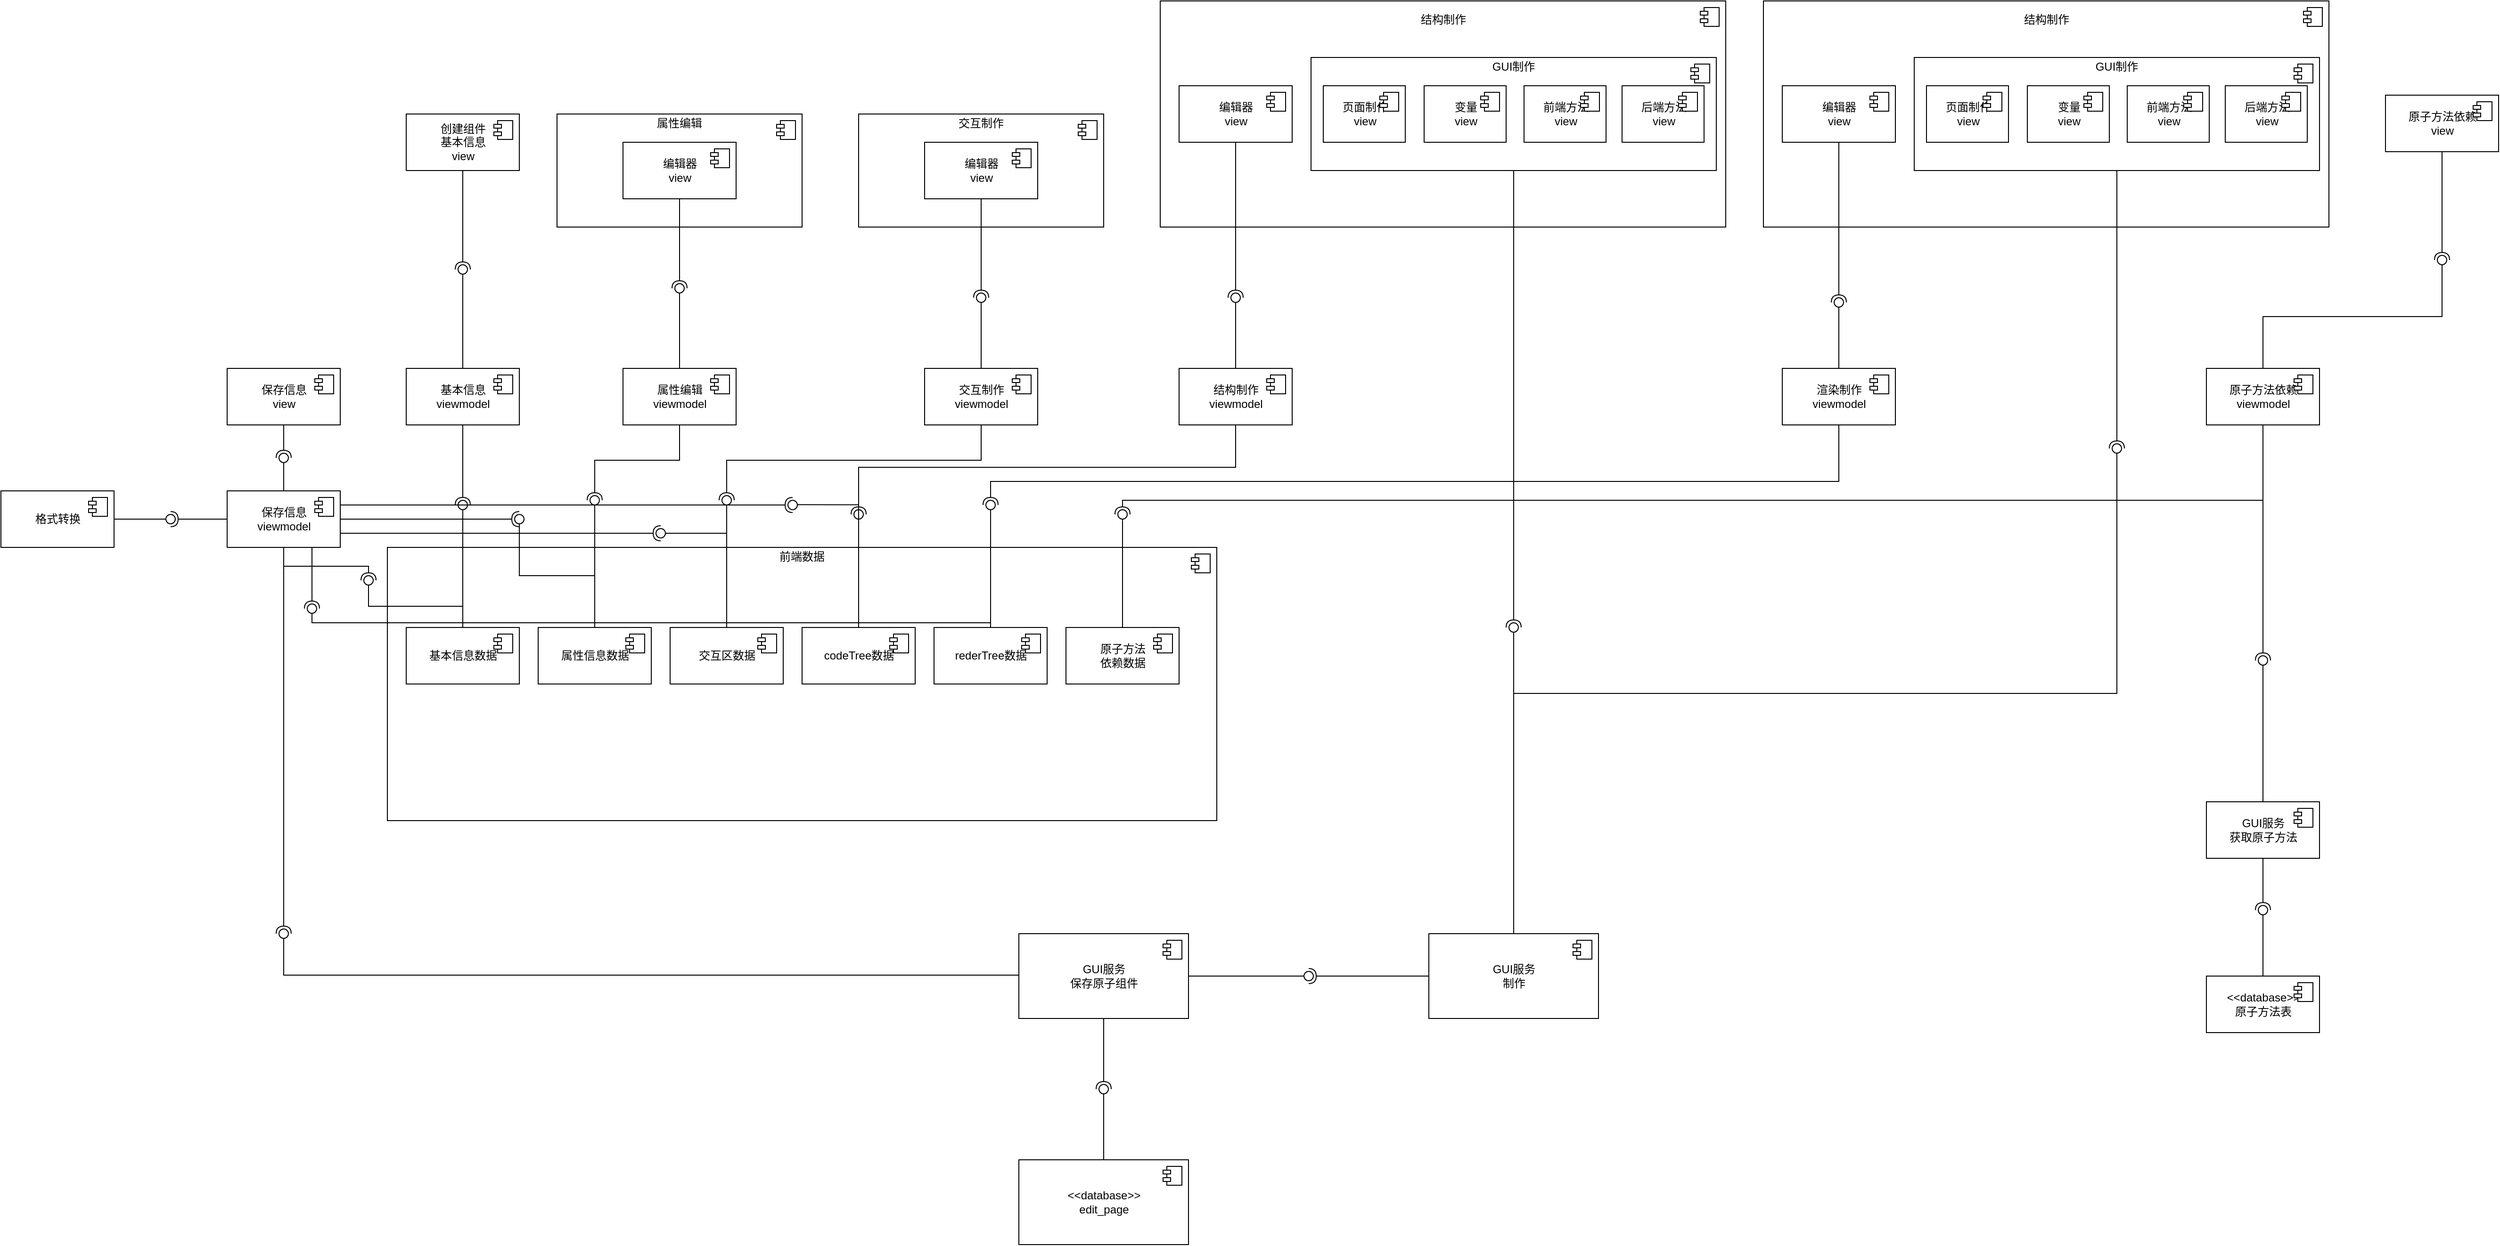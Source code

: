 <mxfile version="12.1.7" type="github" pages="1"><diagram id="gGxlJSpFS4HZqAWk3Cgs" name="第 1 页"><mxGraphModel dx="3784" dy="2260" grid="1" gridSize="10" guides="1" tooltips="1" connect="1" arrows="1" fold="1" page="1" pageScale="1" pageWidth="3300" pageHeight="4681" math="0" shadow="0"><root><mxCell id="0"/><mxCell id="1" parent="0"/><mxCell id="oItlG3DSFtcNNThEXGcX-1" value="创建组件&lt;br&gt;基本信息&lt;br&gt;view" style="html=1;" vertex="1" parent="1"><mxGeometry x="590" y="720" width="120" height="60" as="geometry"/></mxCell><mxCell id="oItlG3DSFtcNNThEXGcX-2" value="" style="shape=component;jettyWidth=8;jettyHeight=4;" vertex="1" parent="oItlG3DSFtcNNThEXGcX-1"><mxGeometry x="1" width="20" height="20" relative="1" as="geometry"><mxPoint x="-27" y="7" as="offset"/></mxGeometry></mxCell><mxCell id="oItlG3DSFtcNNThEXGcX-3" value="" style="html=1;" vertex="1" parent="1"><mxGeometry x="750" y="720" width="260" height="120" as="geometry"/></mxCell><mxCell id="oItlG3DSFtcNNThEXGcX-4" value="" style="shape=component;jettyWidth=8;jettyHeight=4;" vertex="1" parent="oItlG3DSFtcNNThEXGcX-3"><mxGeometry x="1" width="20" height="20" relative="1" as="geometry"><mxPoint x="-27" y="7" as="offset"/></mxGeometry></mxCell><mxCell id="oItlG3DSFtcNNThEXGcX-5" value="编辑器&lt;br&gt;view" style="html=1;" vertex="1" parent="oItlG3DSFtcNNThEXGcX-3"><mxGeometry x="70" y="30" width="120" height="60" as="geometry"/></mxCell><mxCell id="oItlG3DSFtcNNThEXGcX-6" value="" style="shape=component;jettyWidth=8;jettyHeight=4;" vertex="1" parent="oItlG3DSFtcNNThEXGcX-5"><mxGeometry x="1" width="20" height="20" relative="1" as="geometry"><mxPoint x="-27" y="7" as="offset"/></mxGeometry></mxCell><mxCell id="oItlG3DSFtcNNThEXGcX-7" value="属性编辑" style="text;html=1;strokeColor=none;fillColor=none;align=center;verticalAlign=middle;whiteSpace=wrap;rounded=0;" vertex="1" parent="oItlG3DSFtcNNThEXGcX-3"><mxGeometry x="90" width="80" height="20" as="geometry"/></mxCell><mxCell id="oItlG3DSFtcNNThEXGcX-8" value="" style="html=1;" vertex="1" parent="1"><mxGeometry x="1070" y="720" width="260" height="120" as="geometry"/></mxCell><mxCell id="oItlG3DSFtcNNThEXGcX-9" value="" style="shape=component;jettyWidth=8;jettyHeight=4;" vertex="1" parent="oItlG3DSFtcNNThEXGcX-8"><mxGeometry x="1" width="20" height="20" relative="1" as="geometry"><mxPoint x="-27" y="7" as="offset"/></mxGeometry></mxCell><mxCell id="oItlG3DSFtcNNThEXGcX-12" value="交互制作" style="text;html=1;strokeColor=none;fillColor=none;align=center;verticalAlign=middle;whiteSpace=wrap;rounded=0;" vertex="1" parent="oItlG3DSFtcNNThEXGcX-8"><mxGeometry x="90" width="80.0" height="20" as="geometry"/></mxCell><mxCell id="oItlG3DSFtcNNThEXGcX-13" value="编辑器&lt;br&gt;view" style="html=1;" vertex="1" parent="oItlG3DSFtcNNThEXGcX-8"><mxGeometry x="70" y="30" width="120" height="60" as="geometry"/></mxCell><mxCell id="oItlG3DSFtcNNThEXGcX-14" value="" style="shape=component;jettyWidth=8;jettyHeight=4;" vertex="1" parent="oItlG3DSFtcNNThEXGcX-13"><mxGeometry x="1" width="20" height="20" relative="1" as="geometry"><mxPoint x="-27" y="7" as="offset"/></mxGeometry></mxCell><mxCell id="oItlG3DSFtcNNThEXGcX-15" value="" style="html=1;" vertex="1" parent="1"><mxGeometry x="1390" y="600" width="600" height="240" as="geometry"/></mxCell><mxCell id="oItlG3DSFtcNNThEXGcX-16" value="" style="shape=component;jettyWidth=8;jettyHeight=4;" vertex="1" parent="oItlG3DSFtcNNThEXGcX-15"><mxGeometry x="1" width="20" height="20" relative="1" as="geometry"><mxPoint x="-27" y="7" as="offset"/></mxGeometry></mxCell><mxCell id="oItlG3DSFtcNNThEXGcX-17" value="结构制作" style="text;html=1;strokeColor=none;fillColor=none;align=center;verticalAlign=middle;whiteSpace=wrap;rounded=0;" vertex="1" parent="oItlG3DSFtcNNThEXGcX-15"><mxGeometry x="207.692" width="184.615" height="40.0" as="geometry"/></mxCell><mxCell id="oItlG3DSFtcNNThEXGcX-46" value="" style="html=1;" vertex="1" parent="oItlG3DSFtcNNThEXGcX-15"><mxGeometry x="160" y="60" width="430" height="120" as="geometry"/></mxCell><mxCell id="oItlG3DSFtcNNThEXGcX-47" value="" style="shape=component;jettyWidth=8;jettyHeight=4;" vertex="1" parent="oItlG3DSFtcNNThEXGcX-46"><mxGeometry x="1" width="20" height="20" relative="1" as="geometry"><mxPoint x="-27" y="7" as="offset"/></mxGeometry></mxCell><mxCell id="oItlG3DSFtcNNThEXGcX-48" value="GUI制作" style="text;html=1;strokeColor=none;fillColor=none;align=center;verticalAlign=middle;whiteSpace=wrap;rounded=0;" vertex="1" parent="oItlG3DSFtcNNThEXGcX-46"><mxGeometry x="148.846" width="132.308" height="20" as="geometry"/></mxCell><mxCell id="oItlG3DSFtcNNThEXGcX-49" value="页面制作&lt;br&gt;view" style="html=1;" vertex="1" parent="oItlG3DSFtcNNThEXGcX-46"><mxGeometry x="13" y="30" width="87" height="60" as="geometry"/></mxCell><mxCell id="oItlG3DSFtcNNThEXGcX-50" value="" style="shape=component;jettyWidth=8;jettyHeight=4;" vertex="1" parent="oItlG3DSFtcNNThEXGcX-49"><mxGeometry x="1" width="20" height="20" relative="1" as="geometry"><mxPoint x="-27" y="7" as="offset"/></mxGeometry></mxCell><mxCell id="oItlG3DSFtcNNThEXGcX-53" value="变量&lt;br&gt;view" style="html=1;" vertex="1" parent="oItlG3DSFtcNNThEXGcX-46"><mxGeometry x="120" y="30" width="87" height="60" as="geometry"/></mxCell><mxCell id="oItlG3DSFtcNNThEXGcX-54" value="" style="shape=component;jettyWidth=8;jettyHeight=4;" vertex="1" parent="oItlG3DSFtcNNThEXGcX-53"><mxGeometry x="1" width="20" height="20" relative="1" as="geometry"><mxPoint x="-27" y="7" as="offset"/></mxGeometry></mxCell><mxCell id="oItlG3DSFtcNNThEXGcX-55" value="前端方法&lt;br&gt;view" style="html=1;" vertex="1" parent="oItlG3DSFtcNNThEXGcX-46"><mxGeometry x="226" y="30" width="87" height="60" as="geometry"/></mxCell><mxCell id="oItlG3DSFtcNNThEXGcX-56" value="" style="shape=component;jettyWidth=8;jettyHeight=4;" vertex="1" parent="oItlG3DSFtcNNThEXGcX-55"><mxGeometry x="1" width="20" height="20" relative="1" as="geometry"><mxPoint x="-27" y="7" as="offset"/></mxGeometry></mxCell><mxCell id="oItlG3DSFtcNNThEXGcX-57" value="后端方法&lt;br&gt;view" style="html=1;" vertex="1" parent="oItlG3DSFtcNNThEXGcX-46"><mxGeometry x="330" y="30" width="87" height="60" as="geometry"/></mxCell><mxCell id="oItlG3DSFtcNNThEXGcX-58" value="" style="shape=component;jettyWidth=8;jettyHeight=4;" vertex="1" parent="oItlG3DSFtcNNThEXGcX-57"><mxGeometry x="1" width="20" height="20" relative="1" as="geometry"><mxPoint x="-27" y="7" as="offset"/></mxGeometry></mxCell><mxCell id="oItlG3DSFtcNNThEXGcX-59" value="编辑器&lt;br&gt;view" style="html=1;" vertex="1" parent="oItlG3DSFtcNNThEXGcX-15"><mxGeometry x="20" y="90" width="120" height="60" as="geometry"/></mxCell><mxCell id="oItlG3DSFtcNNThEXGcX-60" value="" style="shape=component;jettyWidth=8;jettyHeight=4;" vertex="1" parent="oItlG3DSFtcNNThEXGcX-59"><mxGeometry x="1" width="20" height="20" relative="1" as="geometry"><mxPoint x="-27" y="7" as="offset"/></mxGeometry></mxCell><mxCell id="oItlG3DSFtcNNThEXGcX-32" value="原子方法依赖&lt;br&gt;view" style="html=1;" vertex="1" parent="1"><mxGeometry x="2690" y="700" width="120" height="60" as="geometry"/></mxCell><mxCell id="oItlG3DSFtcNNThEXGcX-33" value="" style="shape=component;jettyWidth=8;jettyHeight=4;" vertex="1" parent="oItlG3DSFtcNNThEXGcX-32"><mxGeometry x="1" width="20" height="20" relative="1" as="geometry"><mxPoint x="-27" y="7" as="offset"/></mxGeometry></mxCell><mxCell id="oItlG3DSFtcNNThEXGcX-34" value="基本信息&lt;br&gt;viewmodel" style="html=1;" vertex="1" parent="1"><mxGeometry x="590" y="990" width="120" height="60" as="geometry"/></mxCell><mxCell id="oItlG3DSFtcNNThEXGcX-35" value="" style="shape=component;jettyWidth=8;jettyHeight=4;" vertex="1" parent="oItlG3DSFtcNNThEXGcX-34"><mxGeometry x="1" width="20" height="20" relative="1" as="geometry"><mxPoint x="-27" y="7" as="offset"/></mxGeometry></mxCell><mxCell id="oItlG3DSFtcNNThEXGcX-36" value="属性编辑&lt;br&gt;viewmodel" style="html=1;" vertex="1" parent="1"><mxGeometry x="820" y="990" width="120" height="60" as="geometry"/></mxCell><mxCell id="oItlG3DSFtcNNThEXGcX-37" value="" style="shape=component;jettyWidth=8;jettyHeight=4;" vertex="1" parent="oItlG3DSFtcNNThEXGcX-36"><mxGeometry x="1" width="20" height="20" relative="1" as="geometry"><mxPoint x="-27" y="7" as="offset"/></mxGeometry></mxCell><mxCell id="oItlG3DSFtcNNThEXGcX-38" value="交互制作&lt;br&gt;viewmodel" style="html=1;" vertex="1" parent="1"><mxGeometry x="1140" y="990" width="120" height="60" as="geometry"/></mxCell><mxCell id="oItlG3DSFtcNNThEXGcX-39" value="" style="shape=component;jettyWidth=8;jettyHeight=4;" vertex="1" parent="oItlG3DSFtcNNThEXGcX-38"><mxGeometry x="1" width="20" height="20" relative="1" as="geometry"><mxPoint x="-27" y="7" as="offset"/></mxGeometry></mxCell><mxCell id="oItlG3DSFtcNNThEXGcX-40" value="结构制作&lt;br&gt;viewmodel" style="html=1;" vertex="1" parent="1"><mxGeometry x="1410" y="990" width="120" height="60" as="geometry"/></mxCell><mxCell id="oItlG3DSFtcNNThEXGcX-41" value="" style="shape=component;jettyWidth=8;jettyHeight=4;" vertex="1" parent="oItlG3DSFtcNNThEXGcX-40"><mxGeometry x="1" width="20" height="20" relative="1" as="geometry"><mxPoint x="-27" y="7" as="offset"/></mxGeometry></mxCell><mxCell id="oItlG3DSFtcNNThEXGcX-44" value="渲染制作&lt;br&gt;viewmodel" style="html=1;" vertex="1" parent="1"><mxGeometry x="2050" y="990" width="120" height="60" as="geometry"/></mxCell><mxCell id="oItlG3DSFtcNNThEXGcX-45" value="" style="shape=component;jettyWidth=8;jettyHeight=4;" vertex="1" parent="oItlG3DSFtcNNThEXGcX-44"><mxGeometry x="1" width="20" height="20" relative="1" as="geometry"><mxPoint x="-27" y="7" as="offset"/></mxGeometry></mxCell><mxCell id="oItlG3DSFtcNNThEXGcX-61" value="" style="html=1;" vertex="1" parent="1"><mxGeometry x="2030" y="600" width="600" height="240" as="geometry"/></mxCell><mxCell id="oItlG3DSFtcNNThEXGcX-62" value="" style="shape=component;jettyWidth=8;jettyHeight=4;" vertex="1" parent="oItlG3DSFtcNNThEXGcX-61"><mxGeometry x="1" width="20" height="20" relative="1" as="geometry"><mxPoint x="-27" y="7" as="offset"/></mxGeometry></mxCell><mxCell id="oItlG3DSFtcNNThEXGcX-63" value="结构制作" style="text;html=1;strokeColor=none;fillColor=none;align=center;verticalAlign=middle;whiteSpace=wrap;rounded=0;" vertex="1" parent="oItlG3DSFtcNNThEXGcX-61"><mxGeometry x="207.692" width="184.615" height="40.0" as="geometry"/></mxCell><mxCell id="oItlG3DSFtcNNThEXGcX-64" value="" style="html=1;" vertex="1" parent="oItlG3DSFtcNNThEXGcX-61"><mxGeometry x="160" y="60" width="430" height="120" as="geometry"/></mxCell><mxCell id="oItlG3DSFtcNNThEXGcX-65" value="" style="shape=component;jettyWidth=8;jettyHeight=4;" vertex="1" parent="oItlG3DSFtcNNThEXGcX-64"><mxGeometry x="1" width="20" height="20" relative="1" as="geometry"><mxPoint x="-27" y="7" as="offset"/></mxGeometry></mxCell><mxCell id="oItlG3DSFtcNNThEXGcX-66" value="GUI制作" style="text;html=1;strokeColor=none;fillColor=none;align=center;verticalAlign=middle;whiteSpace=wrap;rounded=0;" vertex="1" parent="oItlG3DSFtcNNThEXGcX-64"><mxGeometry x="148.846" width="132.308" height="20" as="geometry"/></mxCell><mxCell id="oItlG3DSFtcNNThEXGcX-67" value="页面制作&lt;br&gt;view" style="html=1;" vertex="1" parent="oItlG3DSFtcNNThEXGcX-64"><mxGeometry x="13" y="30" width="87" height="60" as="geometry"/></mxCell><mxCell id="oItlG3DSFtcNNThEXGcX-68" value="" style="shape=component;jettyWidth=8;jettyHeight=4;" vertex="1" parent="oItlG3DSFtcNNThEXGcX-67"><mxGeometry x="1" width="20" height="20" relative="1" as="geometry"><mxPoint x="-27" y="7" as="offset"/></mxGeometry></mxCell><mxCell id="oItlG3DSFtcNNThEXGcX-69" value="变量&lt;br&gt;view" style="html=1;" vertex="1" parent="oItlG3DSFtcNNThEXGcX-64"><mxGeometry x="120" y="30" width="87" height="60" as="geometry"/></mxCell><mxCell id="oItlG3DSFtcNNThEXGcX-70" value="" style="shape=component;jettyWidth=8;jettyHeight=4;" vertex="1" parent="oItlG3DSFtcNNThEXGcX-69"><mxGeometry x="1" width="20" height="20" relative="1" as="geometry"><mxPoint x="-27" y="7" as="offset"/></mxGeometry></mxCell><mxCell id="oItlG3DSFtcNNThEXGcX-71" value="前端方法&lt;br&gt;view" style="html=1;" vertex="1" parent="oItlG3DSFtcNNThEXGcX-64"><mxGeometry x="226" y="30" width="87" height="60" as="geometry"/></mxCell><mxCell id="oItlG3DSFtcNNThEXGcX-72" value="" style="shape=component;jettyWidth=8;jettyHeight=4;" vertex="1" parent="oItlG3DSFtcNNThEXGcX-71"><mxGeometry x="1" width="20" height="20" relative="1" as="geometry"><mxPoint x="-27" y="7" as="offset"/></mxGeometry></mxCell><mxCell id="oItlG3DSFtcNNThEXGcX-73" value="后端方法&lt;br&gt;view" style="html=1;" vertex="1" parent="oItlG3DSFtcNNThEXGcX-64"><mxGeometry x="330" y="30" width="87" height="60" as="geometry"/></mxCell><mxCell id="oItlG3DSFtcNNThEXGcX-74" value="" style="shape=component;jettyWidth=8;jettyHeight=4;" vertex="1" parent="oItlG3DSFtcNNThEXGcX-73"><mxGeometry x="1" width="20" height="20" relative="1" as="geometry"><mxPoint x="-27" y="7" as="offset"/></mxGeometry></mxCell><mxCell id="oItlG3DSFtcNNThEXGcX-75" value="编辑器&lt;br&gt;view" style="html=1;" vertex="1" parent="oItlG3DSFtcNNThEXGcX-61"><mxGeometry x="20" y="90" width="120" height="60" as="geometry"/></mxCell><mxCell id="oItlG3DSFtcNNThEXGcX-76" value="" style="shape=component;jettyWidth=8;jettyHeight=4;" vertex="1" parent="oItlG3DSFtcNNThEXGcX-75"><mxGeometry x="1" width="20" height="20" relative="1" as="geometry"><mxPoint x="-27" y="7" as="offset"/></mxGeometry></mxCell><mxCell id="oItlG3DSFtcNNThEXGcX-77" value="原子方法依赖&lt;br&gt;viewmodel" style="html=1;" vertex="1" parent="1"><mxGeometry x="2500" y="990" width="120" height="60" as="geometry"/></mxCell><mxCell id="oItlG3DSFtcNNThEXGcX-78" value="" style="shape=component;jettyWidth=8;jettyHeight=4;" vertex="1" parent="oItlG3DSFtcNNThEXGcX-77"><mxGeometry x="1" width="20" height="20" relative="1" as="geometry"><mxPoint x="-27" y="7" as="offset"/></mxGeometry></mxCell><mxCell id="oItlG3DSFtcNNThEXGcX-79" value="" style="rounded=0;orthogonalLoop=1;jettySize=auto;html=1;endArrow=none;endFill=0;exitX=0.5;exitY=0;exitDx=0;exitDy=0;" edge="1" target="oItlG3DSFtcNNThEXGcX-81" parent="1" source="oItlG3DSFtcNNThEXGcX-34"><mxGeometry relative="1" as="geometry"><mxPoint x="630" y="885" as="sourcePoint"/></mxGeometry></mxCell><mxCell id="oItlG3DSFtcNNThEXGcX-80" value="" style="rounded=0;orthogonalLoop=1;jettySize=auto;html=1;endArrow=halfCircle;endFill=0;entryX=0.5;entryY=0.5;entryDx=0;entryDy=0;endSize=6;strokeWidth=1;exitX=0.5;exitY=1;exitDx=0;exitDy=0;" edge="1" target="oItlG3DSFtcNNThEXGcX-81" parent="1" source="oItlG3DSFtcNNThEXGcX-1"><mxGeometry relative="1" as="geometry"><mxPoint x="670" y="885" as="sourcePoint"/></mxGeometry></mxCell><mxCell id="oItlG3DSFtcNNThEXGcX-81" value="" style="ellipse;whiteSpace=wrap;html=1;fontFamily=Helvetica;fontSize=12;fontColor=#000000;align=center;strokeColor=#000000;fillColor=#ffffff;points=[];aspect=fixed;resizable=0;" vertex="1" parent="1"><mxGeometry x="645" y="880" width="10" height="10" as="geometry"/></mxCell><mxCell id="oItlG3DSFtcNNThEXGcX-82" value="" style="rounded=0;orthogonalLoop=1;jettySize=auto;html=1;endArrow=none;endFill=0;exitX=0.5;exitY=0;exitDx=0;exitDy=0;" edge="1" target="oItlG3DSFtcNNThEXGcX-84" parent="1" source="oItlG3DSFtcNNThEXGcX-36"><mxGeometry relative="1" as="geometry"><mxPoint x="860" y="905" as="sourcePoint"/></mxGeometry></mxCell><mxCell id="oItlG3DSFtcNNThEXGcX-83" value="" style="rounded=0;orthogonalLoop=1;jettySize=auto;html=1;endArrow=halfCircle;endFill=0;entryX=0.5;entryY=0.5;entryDx=0;entryDy=0;endSize=6;strokeWidth=1;exitX=0.5;exitY=1;exitDx=0;exitDy=0;" edge="1" target="oItlG3DSFtcNNThEXGcX-84" parent="1" source="oItlG3DSFtcNNThEXGcX-5"><mxGeometry relative="1" as="geometry"><mxPoint x="900" y="905" as="sourcePoint"/></mxGeometry></mxCell><mxCell id="oItlG3DSFtcNNThEXGcX-84" value="" style="ellipse;whiteSpace=wrap;html=1;fontFamily=Helvetica;fontSize=12;fontColor=#000000;align=center;strokeColor=#000000;fillColor=#ffffff;points=[];aspect=fixed;resizable=0;" vertex="1" parent="1"><mxGeometry x="875" y="900" width="10" height="10" as="geometry"/></mxCell><mxCell id="oItlG3DSFtcNNThEXGcX-85" value="" style="rounded=0;orthogonalLoop=1;jettySize=auto;html=1;endArrow=none;endFill=0;exitX=0.5;exitY=0;exitDx=0;exitDy=0;" edge="1" target="oItlG3DSFtcNNThEXGcX-87" parent="1" source="oItlG3DSFtcNNThEXGcX-38"><mxGeometry relative="1" as="geometry"><mxPoint x="1180" y="915" as="sourcePoint"/></mxGeometry></mxCell><mxCell id="oItlG3DSFtcNNThEXGcX-86" value="" style="rounded=0;orthogonalLoop=1;jettySize=auto;html=1;endArrow=halfCircle;endFill=0;entryX=0.5;entryY=0.5;entryDx=0;entryDy=0;endSize=6;strokeWidth=1;exitX=0.5;exitY=1;exitDx=0;exitDy=0;" edge="1" target="oItlG3DSFtcNNThEXGcX-87" parent="1" source="oItlG3DSFtcNNThEXGcX-13"><mxGeometry relative="1" as="geometry"><mxPoint x="1220" y="915" as="sourcePoint"/></mxGeometry></mxCell><mxCell id="oItlG3DSFtcNNThEXGcX-87" value="" style="ellipse;whiteSpace=wrap;html=1;fontFamily=Helvetica;fontSize=12;fontColor=#000000;align=center;strokeColor=#000000;fillColor=#ffffff;points=[];aspect=fixed;resizable=0;" vertex="1" parent="1"><mxGeometry x="1195" y="910" width="10" height="10" as="geometry"/></mxCell><mxCell id="oItlG3DSFtcNNThEXGcX-88" value="" style="rounded=0;orthogonalLoop=1;jettySize=auto;html=1;endArrow=none;endFill=0;exitX=0.5;exitY=0;exitDx=0;exitDy=0;" edge="1" target="oItlG3DSFtcNNThEXGcX-90" parent="1" source="oItlG3DSFtcNNThEXGcX-40"><mxGeometry relative="1" as="geometry"><mxPoint x="1450" y="915" as="sourcePoint"/></mxGeometry></mxCell><mxCell id="oItlG3DSFtcNNThEXGcX-89" value="" style="rounded=0;orthogonalLoop=1;jettySize=auto;html=1;endArrow=halfCircle;endFill=0;entryX=0.5;entryY=0.5;entryDx=0;entryDy=0;endSize=6;strokeWidth=1;exitX=0.5;exitY=1;exitDx=0;exitDy=0;" edge="1" target="oItlG3DSFtcNNThEXGcX-90" parent="1" source="oItlG3DSFtcNNThEXGcX-59"><mxGeometry relative="1" as="geometry"><mxPoint x="1490" y="915" as="sourcePoint"/></mxGeometry></mxCell><mxCell id="oItlG3DSFtcNNThEXGcX-90" value="" style="ellipse;whiteSpace=wrap;html=1;fontFamily=Helvetica;fontSize=12;fontColor=#000000;align=center;strokeColor=#000000;fillColor=#ffffff;points=[];aspect=fixed;resizable=0;" vertex="1" parent="1"><mxGeometry x="1465" y="910" width="10" height="10" as="geometry"/></mxCell><mxCell id="oItlG3DSFtcNNThEXGcX-91" value="" style="rounded=0;orthogonalLoop=1;jettySize=auto;html=1;endArrow=none;endFill=0;exitX=0.5;exitY=0;exitDx=0;exitDy=0;" edge="1" target="oItlG3DSFtcNNThEXGcX-93" parent="1" source="oItlG3DSFtcNNThEXGcX-44"><mxGeometry relative="1" as="geometry"><mxPoint x="2090" y="920" as="sourcePoint"/></mxGeometry></mxCell><mxCell id="oItlG3DSFtcNNThEXGcX-92" value="" style="rounded=0;orthogonalLoop=1;jettySize=auto;html=1;endArrow=halfCircle;endFill=0;entryX=0.5;entryY=0.5;entryDx=0;entryDy=0;endSize=6;strokeWidth=1;exitX=0.5;exitY=1;exitDx=0;exitDy=0;" edge="1" target="oItlG3DSFtcNNThEXGcX-93" parent="1" source="oItlG3DSFtcNNThEXGcX-75"><mxGeometry relative="1" as="geometry"><mxPoint x="2130" y="920" as="sourcePoint"/></mxGeometry></mxCell><mxCell id="oItlG3DSFtcNNThEXGcX-93" value="" style="ellipse;whiteSpace=wrap;html=1;fontFamily=Helvetica;fontSize=12;fontColor=#000000;align=center;strokeColor=#000000;fillColor=#ffffff;points=[];aspect=fixed;resizable=0;" vertex="1" parent="1"><mxGeometry x="2105" y="915" width="10" height="10" as="geometry"/></mxCell><mxCell id="oItlG3DSFtcNNThEXGcX-94" value="" style="rounded=0;orthogonalLoop=1;jettySize=auto;html=1;endArrow=none;endFill=0;exitX=0.5;exitY=0;exitDx=0;exitDy=0;edgeStyle=orthogonalEdgeStyle;" edge="1" target="oItlG3DSFtcNNThEXGcX-96" parent="1" source="oItlG3DSFtcNNThEXGcX-77"><mxGeometry relative="1" as="geometry"><mxPoint x="2730" y="875" as="sourcePoint"/></mxGeometry></mxCell><mxCell id="oItlG3DSFtcNNThEXGcX-95" value="" style="rounded=0;orthogonalLoop=1;jettySize=auto;html=1;endArrow=halfCircle;endFill=0;entryX=0.5;entryY=0.5;entryDx=0;entryDy=0;endSize=6;strokeWidth=1;exitX=0.5;exitY=1;exitDx=0;exitDy=0;" edge="1" target="oItlG3DSFtcNNThEXGcX-96" parent="1" source="oItlG3DSFtcNNThEXGcX-32"><mxGeometry relative="1" as="geometry"><mxPoint x="2770" y="875" as="sourcePoint"/></mxGeometry></mxCell><mxCell id="oItlG3DSFtcNNThEXGcX-96" value="" style="ellipse;whiteSpace=wrap;html=1;fontFamily=Helvetica;fontSize=12;fontColor=#000000;align=center;strokeColor=#000000;fillColor=#ffffff;points=[];aspect=fixed;resizable=0;" vertex="1" parent="1"><mxGeometry x="2745" y="870" width="10" height="10" as="geometry"/></mxCell><mxCell id="oItlG3DSFtcNNThEXGcX-97" value="" style="html=1;" vertex="1" parent="1"><mxGeometry x="570" y="1180" width="880" height="290" as="geometry"/></mxCell><mxCell id="oItlG3DSFtcNNThEXGcX-98" value="" style="shape=component;jettyWidth=8;jettyHeight=4;" vertex="1" parent="oItlG3DSFtcNNThEXGcX-97"><mxGeometry x="1" width="20" height="20" relative="1" as="geometry"><mxPoint x="-27" y="7" as="offset"/></mxGeometry></mxCell><mxCell id="oItlG3DSFtcNNThEXGcX-99" value="前端数据" style="text;html=1;strokeColor=none;fillColor=none;align=center;verticalAlign=middle;whiteSpace=wrap;rounded=0;" vertex="1" parent="oItlG3DSFtcNNThEXGcX-97"><mxGeometry x="385" width="110" height="20" as="geometry"/></mxCell><mxCell id="oItlG3DSFtcNNThEXGcX-100" value="基本信息数据" style="html=1;" vertex="1" parent="oItlG3DSFtcNNThEXGcX-97"><mxGeometry x="20" y="85" width="120" height="60" as="geometry"/></mxCell><mxCell id="oItlG3DSFtcNNThEXGcX-101" value="" style="shape=component;jettyWidth=8;jettyHeight=4;" vertex="1" parent="oItlG3DSFtcNNThEXGcX-100"><mxGeometry x="1" width="20" height="20" relative="1" as="geometry"><mxPoint x="-27" y="7" as="offset"/></mxGeometry></mxCell><mxCell id="oItlG3DSFtcNNThEXGcX-102" value="属性信息数据" style="html=1;" vertex="1" parent="oItlG3DSFtcNNThEXGcX-97"><mxGeometry x="160" y="85" width="120" height="60" as="geometry"/></mxCell><mxCell id="oItlG3DSFtcNNThEXGcX-103" value="" style="shape=component;jettyWidth=8;jettyHeight=4;" vertex="1" parent="oItlG3DSFtcNNThEXGcX-102"><mxGeometry x="1" width="20" height="20" relative="1" as="geometry"><mxPoint x="-27" y="7" as="offset"/></mxGeometry></mxCell><mxCell id="oItlG3DSFtcNNThEXGcX-104" value="交互区数据" style="html=1;" vertex="1" parent="oItlG3DSFtcNNThEXGcX-97"><mxGeometry x="300" y="85" width="120" height="60" as="geometry"/></mxCell><mxCell id="oItlG3DSFtcNNThEXGcX-105" value="" style="shape=component;jettyWidth=8;jettyHeight=4;" vertex="1" parent="oItlG3DSFtcNNThEXGcX-104"><mxGeometry x="1" width="20" height="20" relative="1" as="geometry"><mxPoint x="-27" y="7" as="offset"/></mxGeometry></mxCell><mxCell id="oItlG3DSFtcNNThEXGcX-106" value="codeTree数据" style="html=1;" vertex="1" parent="oItlG3DSFtcNNThEXGcX-97"><mxGeometry x="440" y="85" width="120" height="60" as="geometry"/></mxCell><mxCell id="oItlG3DSFtcNNThEXGcX-107" value="" style="shape=component;jettyWidth=8;jettyHeight=4;" vertex="1" parent="oItlG3DSFtcNNThEXGcX-106"><mxGeometry x="1" width="20" height="20" relative="1" as="geometry"><mxPoint x="-27" y="7" as="offset"/></mxGeometry></mxCell><mxCell id="oItlG3DSFtcNNThEXGcX-108" value="rederTree数据" style="html=1;" vertex="1" parent="oItlG3DSFtcNNThEXGcX-97"><mxGeometry x="580" y="85" width="120" height="60" as="geometry"/></mxCell><mxCell id="oItlG3DSFtcNNThEXGcX-109" value="" style="shape=component;jettyWidth=8;jettyHeight=4;" vertex="1" parent="oItlG3DSFtcNNThEXGcX-108"><mxGeometry x="1" width="20" height="20" relative="1" as="geometry"><mxPoint x="-27" y="7" as="offset"/></mxGeometry></mxCell><mxCell id="oItlG3DSFtcNNThEXGcX-110" value="原子方法&lt;br&gt;依赖数据" style="html=1;" vertex="1" parent="oItlG3DSFtcNNThEXGcX-97"><mxGeometry x="720" y="85" width="120" height="60" as="geometry"/></mxCell><mxCell id="oItlG3DSFtcNNThEXGcX-111" value="" style="shape=component;jettyWidth=8;jettyHeight=4;" vertex="1" parent="oItlG3DSFtcNNThEXGcX-110"><mxGeometry x="1" width="20" height="20" relative="1" as="geometry"><mxPoint x="-27" y="7" as="offset"/></mxGeometry></mxCell><mxCell id="oItlG3DSFtcNNThEXGcX-112" value="" style="rounded=0;orthogonalLoop=1;jettySize=auto;html=1;endArrow=none;endFill=0;exitX=0.5;exitY=0;exitDx=0;exitDy=0;" edge="1" target="oItlG3DSFtcNNThEXGcX-114" parent="1" source="oItlG3DSFtcNNThEXGcX-100"><mxGeometry relative="1" as="geometry"><mxPoint x="630" y="1135" as="sourcePoint"/></mxGeometry></mxCell><mxCell id="oItlG3DSFtcNNThEXGcX-113" value="" style="rounded=0;orthogonalLoop=1;jettySize=auto;html=1;endArrow=halfCircle;endFill=0;entryX=0.5;entryY=0.5;entryDx=0;entryDy=0;endSize=6;strokeWidth=1;exitX=0.5;exitY=1;exitDx=0;exitDy=0;" edge="1" target="oItlG3DSFtcNNThEXGcX-114" parent="1" source="oItlG3DSFtcNNThEXGcX-34"><mxGeometry relative="1" as="geometry"><mxPoint x="670" y="1135" as="sourcePoint"/></mxGeometry></mxCell><mxCell id="oItlG3DSFtcNNThEXGcX-114" value="" style="ellipse;whiteSpace=wrap;html=1;fontFamily=Helvetica;fontSize=12;fontColor=#000000;align=center;strokeColor=#000000;fillColor=#ffffff;points=[];aspect=fixed;resizable=0;" vertex="1" parent="1"><mxGeometry x="645" y="1130" width="10" height="10" as="geometry"/></mxCell><mxCell id="oItlG3DSFtcNNThEXGcX-115" value="" style="rounded=0;orthogonalLoop=1;jettySize=auto;html=1;endArrow=none;endFill=0;exitX=0.5;exitY=0;exitDx=0;exitDy=0;" edge="1" target="oItlG3DSFtcNNThEXGcX-117" parent="1" source="oItlG3DSFtcNNThEXGcX-102"><mxGeometry relative="1" as="geometry"><mxPoint x="770" y="1130" as="sourcePoint"/></mxGeometry></mxCell><mxCell id="oItlG3DSFtcNNThEXGcX-116" value="" style="rounded=0;orthogonalLoop=1;jettySize=auto;html=1;endArrow=halfCircle;endFill=0;entryX=0.5;entryY=0.5;entryDx=0;entryDy=0;endSize=6;strokeWidth=1;exitX=0.5;exitY=1;exitDx=0;exitDy=0;edgeStyle=orthogonalEdgeStyle;" edge="1" target="oItlG3DSFtcNNThEXGcX-117" parent="1" source="oItlG3DSFtcNNThEXGcX-36"><mxGeometry relative="1" as="geometry"><mxPoint x="810" y="1130" as="sourcePoint"/></mxGeometry></mxCell><mxCell id="oItlG3DSFtcNNThEXGcX-117" value="" style="ellipse;whiteSpace=wrap;html=1;fontFamily=Helvetica;fontSize=12;fontColor=#000000;align=center;strokeColor=#000000;fillColor=#ffffff;points=[];aspect=fixed;resizable=0;" vertex="1" parent="1"><mxGeometry x="785" y="1125" width="10" height="10" as="geometry"/></mxCell><mxCell id="oItlG3DSFtcNNThEXGcX-118" value="" style="rounded=0;orthogonalLoop=1;jettySize=auto;html=1;endArrow=none;endFill=0;exitX=0.5;exitY=0;exitDx=0;exitDy=0;" edge="1" target="oItlG3DSFtcNNThEXGcX-120" parent="1" source="oItlG3DSFtcNNThEXGcX-104"><mxGeometry relative="1" as="geometry"><mxPoint x="910" y="1130" as="sourcePoint"/></mxGeometry></mxCell><mxCell id="oItlG3DSFtcNNThEXGcX-119" value="" style="rounded=0;orthogonalLoop=1;jettySize=auto;html=1;endArrow=halfCircle;endFill=0;entryX=0.5;entryY=0.5;entryDx=0;entryDy=0;endSize=6;strokeWidth=1;exitX=0.5;exitY=1;exitDx=0;exitDy=0;edgeStyle=orthogonalEdgeStyle;" edge="1" target="oItlG3DSFtcNNThEXGcX-120" parent="1" source="oItlG3DSFtcNNThEXGcX-38"><mxGeometry relative="1" as="geometry"><mxPoint x="950" y="1130" as="sourcePoint"/></mxGeometry></mxCell><mxCell id="oItlG3DSFtcNNThEXGcX-120" value="" style="ellipse;whiteSpace=wrap;html=1;fontFamily=Helvetica;fontSize=12;fontColor=#000000;align=center;strokeColor=#000000;fillColor=#ffffff;points=[];aspect=fixed;resizable=0;" vertex="1" parent="1"><mxGeometry x="925" y="1125" width="10" height="10" as="geometry"/></mxCell><mxCell id="oItlG3DSFtcNNThEXGcX-121" value="" style="rounded=0;orthogonalLoop=1;jettySize=auto;html=1;endArrow=none;endFill=0;exitX=0.5;exitY=0;exitDx=0;exitDy=0;" edge="1" target="oItlG3DSFtcNNThEXGcX-123" parent="1" source="oItlG3DSFtcNNThEXGcX-106"><mxGeometry relative="1" as="geometry"><mxPoint x="1050" y="1145" as="sourcePoint"/></mxGeometry></mxCell><mxCell id="oItlG3DSFtcNNThEXGcX-122" value="" style="rounded=0;orthogonalLoop=1;jettySize=auto;html=1;endArrow=halfCircle;endFill=0;entryX=0.5;entryY=0.5;entryDx=0;entryDy=0;endSize=6;strokeWidth=1;exitX=0.5;exitY=1;exitDx=0;exitDy=0;edgeStyle=orthogonalEdgeStyle;" edge="1" target="oItlG3DSFtcNNThEXGcX-123" parent="1" source="oItlG3DSFtcNNThEXGcX-40"><mxGeometry relative="1" as="geometry"><mxPoint x="1090" y="1145" as="sourcePoint"/></mxGeometry></mxCell><mxCell id="oItlG3DSFtcNNThEXGcX-123" value="" style="ellipse;whiteSpace=wrap;html=1;fontFamily=Helvetica;fontSize=12;fontColor=#000000;align=center;strokeColor=#000000;fillColor=#ffffff;points=[];aspect=fixed;resizable=0;" vertex="1" parent="1"><mxGeometry x="1065" y="1140" width="10" height="10" as="geometry"/></mxCell><mxCell id="oItlG3DSFtcNNThEXGcX-124" value="" style="rounded=0;orthogonalLoop=1;jettySize=auto;html=1;endArrow=none;endFill=0;exitX=0.5;exitY=0;exitDx=0;exitDy=0;" edge="1" target="oItlG3DSFtcNNThEXGcX-126" parent="1" source="oItlG3DSFtcNNThEXGcX-108"><mxGeometry relative="1" as="geometry"><mxPoint x="1190" y="1135" as="sourcePoint"/></mxGeometry></mxCell><mxCell id="oItlG3DSFtcNNThEXGcX-125" value="" style="rounded=0;orthogonalLoop=1;jettySize=auto;html=1;endArrow=halfCircle;endFill=0;entryX=0.5;entryY=0.5;entryDx=0;entryDy=0;endSize=6;strokeWidth=1;exitX=0.5;exitY=1;exitDx=0;exitDy=0;edgeStyle=orthogonalEdgeStyle;" edge="1" target="oItlG3DSFtcNNThEXGcX-126" parent="1" source="oItlG3DSFtcNNThEXGcX-44"><mxGeometry relative="1" as="geometry"><mxPoint x="1800" y="1000" as="sourcePoint"/><Array as="points"><mxPoint x="2110" y="1110"/><mxPoint x="1210" y="1110"/></Array></mxGeometry></mxCell><mxCell id="oItlG3DSFtcNNThEXGcX-126" value="" style="ellipse;whiteSpace=wrap;html=1;fontFamily=Helvetica;fontSize=12;fontColor=#000000;align=center;strokeColor=#000000;fillColor=#ffffff;points=[];aspect=fixed;resizable=0;" vertex="1" parent="1"><mxGeometry x="1205" y="1130" width="10" height="10" as="geometry"/></mxCell><mxCell id="oItlG3DSFtcNNThEXGcX-127" value="" style="rounded=0;orthogonalLoop=1;jettySize=auto;html=1;endArrow=none;endFill=0;exitX=0.5;exitY=0;exitDx=0;exitDy=0;" edge="1" target="oItlG3DSFtcNNThEXGcX-129" parent="1" source="oItlG3DSFtcNNThEXGcX-110"><mxGeometry relative="1" as="geometry"><mxPoint x="1330" y="1145" as="sourcePoint"/></mxGeometry></mxCell><mxCell id="oItlG3DSFtcNNThEXGcX-128" value="" style="rounded=0;orthogonalLoop=1;jettySize=auto;html=1;endArrow=halfCircle;endFill=0;entryX=0.5;entryY=0.5;entryDx=0;entryDy=0;endSize=6;strokeWidth=1;exitX=0.5;exitY=1;exitDx=0;exitDy=0;edgeStyle=orthogonalEdgeStyle;" edge="1" target="oItlG3DSFtcNNThEXGcX-129" parent="1" source="oItlG3DSFtcNNThEXGcX-77"><mxGeometry relative="1" as="geometry"><mxPoint x="2100" y="1170" as="sourcePoint"/><Array as="points"><mxPoint x="2560" y="1130"/><mxPoint x="1350" y="1130"/></Array></mxGeometry></mxCell><mxCell id="oItlG3DSFtcNNThEXGcX-129" value="" style="ellipse;whiteSpace=wrap;html=1;fontFamily=Helvetica;fontSize=12;fontColor=#000000;align=center;strokeColor=#000000;fillColor=#ffffff;points=[];aspect=fixed;resizable=0;" vertex="1" parent="1"><mxGeometry x="1345" y="1140" width="10" height="10" as="geometry"/></mxCell><mxCell id="oItlG3DSFtcNNThEXGcX-130" value="GUI服务&lt;br&gt;制作" style="html=1;" vertex="1" parent="1"><mxGeometry x="1675" y="1590" width="180" height="90" as="geometry"/></mxCell><mxCell id="oItlG3DSFtcNNThEXGcX-131" value="" style="shape=component;jettyWidth=8;jettyHeight=4;" vertex="1" parent="oItlG3DSFtcNNThEXGcX-130"><mxGeometry x="1" width="20" height="20" relative="1" as="geometry"><mxPoint x="-27" y="7" as="offset"/></mxGeometry></mxCell><mxCell id="oItlG3DSFtcNNThEXGcX-132" value="" style="rounded=0;orthogonalLoop=1;jettySize=auto;html=1;endArrow=none;endFill=0;exitX=0.5;exitY=0;exitDx=0;exitDy=0;" edge="1" target="oItlG3DSFtcNNThEXGcX-134" parent="1" source="oItlG3DSFtcNNThEXGcX-130"><mxGeometry relative="1" as="geometry"><mxPoint x="1840" y="1480" as="sourcePoint"/></mxGeometry></mxCell><mxCell id="oItlG3DSFtcNNThEXGcX-133" value="" style="rounded=0;orthogonalLoop=1;jettySize=auto;html=1;endArrow=halfCircle;endFill=0;entryX=0.5;entryY=0.5;entryDx=0;entryDy=0;endSize=6;strokeWidth=1;exitX=0.5;exitY=1;exitDx=0;exitDy=0;" edge="1" target="oItlG3DSFtcNNThEXGcX-134" parent="1" source="oItlG3DSFtcNNThEXGcX-46"><mxGeometry relative="1" as="geometry"><mxPoint x="1802" y="1265" as="sourcePoint"/></mxGeometry></mxCell><mxCell id="oItlG3DSFtcNNThEXGcX-134" value="" style="ellipse;whiteSpace=wrap;html=1;fontFamily=Helvetica;fontSize=12;fontColor=#000000;align=center;strokeColor=#000000;fillColor=#ffffff;points=[];aspect=fixed;resizable=0;" vertex="1" parent="1"><mxGeometry x="1760" y="1260" width="10" height="10" as="geometry"/></mxCell><mxCell id="oItlG3DSFtcNNThEXGcX-135" value="" style="rounded=0;orthogonalLoop=1;jettySize=auto;html=1;endArrow=none;endFill=0;exitX=0.5;exitY=0;exitDx=0;exitDy=0;edgeStyle=orthogonalEdgeStyle;" edge="1" target="oItlG3DSFtcNNThEXGcX-137" parent="1" source="oItlG3DSFtcNNThEXGcX-130"><mxGeometry relative="1" as="geometry"><mxPoint x="2230" y="1240" as="sourcePoint"/></mxGeometry></mxCell><mxCell id="oItlG3DSFtcNNThEXGcX-136" value="" style="rounded=0;orthogonalLoop=1;jettySize=auto;html=1;endArrow=halfCircle;endFill=0;entryX=0.5;entryY=0.5;entryDx=0;entryDy=0;endSize=6;strokeWidth=1;exitX=0.5;exitY=1;exitDx=0;exitDy=0;" edge="1" target="oItlG3DSFtcNNThEXGcX-137" parent="1" source="oItlG3DSFtcNNThEXGcX-64"><mxGeometry relative="1" as="geometry"><mxPoint x="2425" y="1075" as="sourcePoint"/></mxGeometry></mxCell><mxCell id="oItlG3DSFtcNNThEXGcX-137" value="" style="ellipse;whiteSpace=wrap;html=1;fontFamily=Helvetica;fontSize=12;fontColor=#000000;align=center;strokeColor=#000000;fillColor=#ffffff;points=[];aspect=fixed;resizable=0;" vertex="1" parent="1"><mxGeometry x="2400" y="1070" width="10" height="10" as="geometry"/></mxCell><mxCell id="oItlG3DSFtcNNThEXGcX-138" value="保存信息&lt;br&gt;view" style="html=1;" vertex="1" parent="1"><mxGeometry x="400" y="990" width="120" height="60" as="geometry"/></mxCell><mxCell id="oItlG3DSFtcNNThEXGcX-139" value="" style="shape=component;jettyWidth=8;jettyHeight=4;" vertex="1" parent="oItlG3DSFtcNNThEXGcX-138"><mxGeometry x="1" width="20" height="20" relative="1" as="geometry"><mxPoint x="-27" y="7" as="offset"/></mxGeometry></mxCell><mxCell id="oItlG3DSFtcNNThEXGcX-140" value="保存信息&lt;br&gt;viewmodel" style="html=1;" vertex="1" parent="1"><mxGeometry x="400" y="1120" width="120" height="60" as="geometry"/></mxCell><mxCell id="oItlG3DSFtcNNThEXGcX-141" value="" style="shape=component;jettyWidth=8;jettyHeight=4;" vertex="1" parent="oItlG3DSFtcNNThEXGcX-140"><mxGeometry x="1" width="20" height="20" relative="1" as="geometry"><mxPoint x="-27" y="7" as="offset"/></mxGeometry></mxCell><mxCell id="oItlG3DSFtcNNThEXGcX-142" value="" style="rounded=0;orthogonalLoop=1;jettySize=auto;html=1;endArrow=none;endFill=0;exitX=0.5;exitY=0;exitDx=0;exitDy=0;" edge="1" target="oItlG3DSFtcNNThEXGcX-144" parent="1" source="oItlG3DSFtcNNThEXGcX-140"><mxGeometry relative="1" as="geometry"><mxPoint x="440" y="1085" as="sourcePoint"/></mxGeometry></mxCell><mxCell id="oItlG3DSFtcNNThEXGcX-143" value="" style="rounded=0;orthogonalLoop=1;jettySize=auto;html=1;endArrow=halfCircle;endFill=0;entryX=0.5;entryY=0.5;entryDx=0;entryDy=0;endSize=6;strokeWidth=1;exitX=0.5;exitY=1;exitDx=0;exitDy=0;" edge="1" target="oItlG3DSFtcNNThEXGcX-144" parent="1" source="oItlG3DSFtcNNThEXGcX-138"><mxGeometry relative="1" as="geometry"><mxPoint x="480" y="1085" as="sourcePoint"/></mxGeometry></mxCell><mxCell id="oItlG3DSFtcNNThEXGcX-144" value="" style="ellipse;whiteSpace=wrap;html=1;fontFamily=Helvetica;fontSize=12;fontColor=#000000;align=center;strokeColor=#000000;fillColor=#ffffff;points=[];aspect=fixed;resizable=0;" vertex="1" parent="1"><mxGeometry x="455" y="1080" width="10" height="10" as="geometry"/></mxCell><mxCell id="oItlG3DSFtcNNThEXGcX-145" value="" style="rounded=0;orthogonalLoop=1;jettySize=auto;html=1;endArrow=none;endFill=0;exitX=0.5;exitY=0;exitDx=0;exitDy=0;edgeStyle=orthogonalEdgeStyle;" edge="1" target="oItlG3DSFtcNNThEXGcX-147" parent="1" source="oItlG3DSFtcNNThEXGcX-100"><mxGeometry relative="1" as="geometry"><mxPoint x="530" y="1215" as="sourcePoint"/></mxGeometry></mxCell><mxCell id="oItlG3DSFtcNNThEXGcX-146" value="" style="rounded=0;orthogonalLoop=1;jettySize=auto;html=1;endArrow=halfCircle;endFill=0;entryX=0.5;entryY=0.5;entryDx=0;entryDy=0;endSize=6;strokeWidth=1;exitX=0.5;exitY=1;exitDx=0;exitDy=0;edgeStyle=orthogonalEdgeStyle;" edge="1" target="oItlG3DSFtcNNThEXGcX-147" parent="1" source="oItlG3DSFtcNNThEXGcX-140"><mxGeometry relative="1" as="geometry"><mxPoint x="570" y="1215" as="sourcePoint"/><Array as="points"><mxPoint x="460" y="1200"/><mxPoint x="550" y="1200"/></Array></mxGeometry></mxCell><mxCell id="oItlG3DSFtcNNThEXGcX-147" value="" style="ellipse;whiteSpace=wrap;html=1;fontFamily=Helvetica;fontSize=12;fontColor=#000000;align=center;strokeColor=#000000;fillColor=#ffffff;points=[];aspect=fixed;resizable=0;" vertex="1" parent="1"><mxGeometry x="545" y="1210" width="10" height="10" as="geometry"/></mxCell><mxCell id="oItlG3DSFtcNNThEXGcX-148" value="" style="rounded=0;orthogonalLoop=1;jettySize=auto;html=1;endArrow=none;endFill=0;exitX=0.5;exitY=0;exitDx=0;exitDy=0;edgeStyle=orthogonalEdgeStyle;" edge="1" target="oItlG3DSFtcNNThEXGcX-150" parent="1" source="oItlG3DSFtcNNThEXGcX-102"><mxGeometry relative="1" as="geometry"><mxPoint x="690" y="1155" as="sourcePoint"/></mxGeometry></mxCell><mxCell id="oItlG3DSFtcNNThEXGcX-149" value="" style="rounded=0;orthogonalLoop=1;jettySize=auto;html=1;endArrow=halfCircle;endFill=0;entryX=0.5;entryY=0.5;entryDx=0;entryDy=0;endSize=6;strokeWidth=1;exitX=1;exitY=0.5;exitDx=0;exitDy=0;edgeStyle=orthogonalEdgeStyle;" edge="1" target="oItlG3DSFtcNNThEXGcX-150" parent="1" source="oItlG3DSFtcNNThEXGcX-140"><mxGeometry relative="1" as="geometry"><mxPoint x="730" y="1155" as="sourcePoint"/></mxGeometry></mxCell><mxCell id="oItlG3DSFtcNNThEXGcX-150" value="" style="ellipse;whiteSpace=wrap;html=1;fontFamily=Helvetica;fontSize=12;fontColor=#000000;align=center;strokeColor=#000000;fillColor=#ffffff;points=[];aspect=fixed;resizable=0;" vertex="1" parent="1"><mxGeometry x="705" y="1145" width="10" height="10" as="geometry"/></mxCell><mxCell id="oItlG3DSFtcNNThEXGcX-151" value="" style="rounded=0;orthogonalLoop=1;jettySize=auto;html=1;endArrow=none;endFill=0;exitX=0.5;exitY=0;exitDx=0;exitDy=0;edgeStyle=orthogonalEdgeStyle;" edge="1" target="oItlG3DSFtcNNThEXGcX-153" parent="1" source="oItlG3DSFtcNNThEXGcX-104"><mxGeometry relative="1" as="geometry"><mxPoint x="840" y="1165" as="sourcePoint"/><Array as="points"><mxPoint x="930" y="1165"/></Array></mxGeometry></mxCell><mxCell id="oItlG3DSFtcNNThEXGcX-152" value="" style="rounded=0;orthogonalLoop=1;jettySize=auto;html=1;endArrow=halfCircle;endFill=0;entryX=0.5;entryY=0.5;entryDx=0;entryDy=0;endSize=6;strokeWidth=1;exitX=1;exitY=0.75;exitDx=0;exitDy=0;" edge="1" target="oItlG3DSFtcNNThEXGcX-153" parent="1" source="oItlG3DSFtcNNThEXGcX-140"><mxGeometry relative="1" as="geometry"><mxPoint x="880" y="1165" as="sourcePoint"/></mxGeometry></mxCell><mxCell id="oItlG3DSFtcNNThEXGcX-153" value="" style="ellipse;whiteSpace=wrap;html=1;fontFamily=Helvetica;fontSize=12;fontColor=#000000;align=center;strokeColor=#000000;fillColor=#ffffff;points=[];aspect=fixed;resizable=0;" vertex="1" parent="1"><mxGeometry x="855" y="1160" width="10" height="10" as="geometry"/></mxCell><mxCell id="oItlG3DSFtcNNThEXGcX-154" value="" style="rounded=0;orthogonalLoop=1;jettySize=auto;html=1;endArrow=none;endFill=0;exitX=0.5;exitY=0;exitDx=0;exitDy=0;edgeStyle=orthogonalEdgeStyle;entryX=0.867;entryY=0.467;entryDx=0;entryDy=0;entryPerimeter=0;" edge="1" target="oItlG3DSFtcNNThEXGcX-156" parent="1" source="oItlG3DSFtcNNThEXGcX-106"><mxGeometry relative="1" as="geometry"><mxPoint x="980" y="1140" as="sourcePoint"/><Array as="points"><mxPoint x="1070" y="1135"/></Array></mxGeometry></mxCell><mxCell id="oItlG3DSFtcNNThEXGcX-155" value="" style="rounded=0;orthogonalLoop=1;jettySize=auto;html=1;endArrow=halfCircle;endFill=0;entryX=0.5;entryY=0.5;entryDx=0;entryDy=0;endSize=6;strokeWidth=1;exitX=1;exitY=0.25;exitDx=0;exitDy=0;" edge="1" target="oItlG3DSFtcNNThEXGcX-156" parent="1" source="oItlG3DSFtcNNThEXGcX-140"><mxGeometry relative="1" as="geometry"><mxPoint x="1020" y="1140" as="sourcePoint"/></mxGeometry></mxCell><mxCell id="oItlG3DSFtcNNThEXGcX-156" value="" style="ellipse;whiteSpace=wrap;html=1;fontFamily=Helvetica;fontSize=12;fontColor=#000000;align=center;strokeColor=#000000;fillColor=#ffffff;points=[];aspect=fixed;resizable=0;" vertex="1" parent="1"><mxGeometry x="995" y="1130" width="10" height="10" as="geometry"/></mxCell><mxCell id="oItlG3DSFtcNNThEXGcX-157" value="" style="rounded=0;orthogonalLoop=1;jettySize=auto;html=1;endArrow=none;endFill=0;exitX=0.5;exitY=0;exitDx=0;exitDy=0;edgeStyle=orthogonalEdgeStyle;" edge="1" target="oItlG3DSFtcNNThEXGcX-159" parent="1" source="oItlG3DSFtcNNThEXGcX-108"><mxGeometry relative="1" as="geometry"><mxPoint x="480" y="1245" as="sourcePoint"/><Array as="points"><mxPoint x="1210" y="1260"/><mxPoint x="490" y="1260"/></Array></mxGeometry></mxCell><mxCell id="oItlG3DSFtcNNThEXGcX-158" value="" style="rounded=0;orthogonalLoop=1;jettySize=auto;html=1;endArrow=halfCircle;endFill=0;entryX=0.5;entryY=0.5;entryDx=0;entryDy=0;endSize=6;strokeWidth=1;exitX=0.75;exitY=1;exitDx=0;exitDy=0;" edge="1" target="oItlG3DSFtcNNThEXGcX-159" parent="1" source="oItlG3DSFtcNNThEXGcX-140"><mxGeometry relative="1" as="geometry"><mxPoint x="520" y="1245" as="sourcePoint"/></mxGeometry></mxCell><mxCell id="oItlG3DSFtcNNThEXGcX-159" value="" style="ellipse;whiteSpace=wrap;html=1;fontFamily=Helvetica;fontSize=12;fontColor=#000000;align=center;strokeColor=#000000;fillColor=#ffffff;points=[];aspect=fixed;resizable=0;" vertex="1" parent="1"><mxGeometry x="485" y="1240" width="10" height="10" as="geometry"/></mxCell><mxCell id="oItlG3DSFtcNNThEXGcX-160" value="格式转换" style="html=1;" vertex="1" parent="1"><mxGeometry x="160" y="1120" width="120" height="60" as="geometry"/></mxCell><mxCell id="oItlG3DSFtcNNThEXGcX-161" value="" style="shape=component;jettyWidth=8;jettyHeight=4;" vertex="1" parent="oItlG3DSFtcNNThEXGcX-160"><mxGeometry x="1" width="20" height="20" relative="1" as="geometry"><mxPoint x="-27" y="7" as="offset"/></mxGeometry></mxCell><mxCell id="oItlG3DSFtcNNThEXGcX-162" value="" style="rounded=0;orthogonalLoop=1;jettySize=auto;html=1;endArrow=none;endFill=0;exitX=1;exitY=0.5;exitDx=0;exitDy=0;" edge="1" target="oItlG3DSFtcNNThEXGcX-164" parent="1" source="oItlG3DSFtcNNThEXGcX-160"><mxGeometry relative="1" as="geometry"><mxPoint x="320" y="1150" as="sourcePoint"/></mxGeometry></mxCell><mxCell id="oItlG3DSFtcNNThEXGcX-163" value="" style="rounded=0;orthogonalLoop=1;jettySize=auto;html=1;endArrow=halfCircle;endFill=0;entryX=0.5;entryY=0.5;entryDx=0;entryDy=0;endSize=6;strokeWidth=1;exitX=0;exitY=0.5;exitDx=0;exitDy=0;" edge="1" target="oItlG3DSFtcNNThEXGcX-164" parent="1" source="oItlG3DSFtcNNThEXGcX-140"><mxGeometry relative="1" as="geometry"><mxPoint x="360" y="1150" as="sourcePoint"/></mxGeometry></mxCell><mxCell id="oItlG3DSFtcNNThEXGcX-164" value="" style="ellipse;whiteSpace=wrap;html=1;fontFamily=Helvetica;fontSize=12;fontColor=#000000;align=center;strokeColor=#000000;fillColor=#ffffff;points=[];aspect=fixed;resizable=0;" vertex="1" parent="1"><mxGeometry x="335" y="1145" width="10" height="10" as="geometry"/></mxCell><mxCell id="oItlG3DSFtcNNThEXGcX-167" value="GUI服务&lt;br&gt;获取原子方法" style="html=1;" vertex="1" parent="1"><mxGeometry x="2500" y="1450" width="120" height="60" as="geometry"/></mxCell><mxCell id="oItlG3DSFtcNNThEXGcX-168" value="" style="shape=component;jettyWidth=8;jettyHeight=4;" vertex="1" parent="oItlG3DSFtcNNThEXGcX-167"><mxGeometry x="1" width="20" height="20" relative="1" as="geometry"><mxPoint x="-27" y="7" as="offset"/></mxGeometry></mxCell><mxCell id="oItlG3DSFtcNNThEXGcX-169" value="" style="rounded=0;orthogonalLoop=1;jettySize=auto;html=1;endArrow=none;endFill=0;exitX=0.5;exitY=0;exitDx=0;exitDy=0;" edge="1" target="oItlG3DSFtcNNThEXGcX-171" parent="1" source="oItlG3DSFtcNNThEXGcX-167"><mxGeometry relative="1" as="geometry"><mxPoint x="2540" y="1300" as="sourcePoint"/></mxGeometry></mxCell><mxCell id="oItlG3DSFtcNNThEXGcX-170" value="" style="rounded=0;orthogonalLoop=1;jettySize=auto;html=1;endArrow=halfCircle;endFill=0;entryX=0.5;entryY=0.5;entryDx=0;entryDy=0;endSize=6;strokeWidth=1;exitX=0.5;exitY=1;exitDx=0;exitDy=0;" edge="1" target="oItlG3DSFtcNNThEXGcX-171" parent="1" source="oItlG3DSFtcNNThEXGcX-77"><mxGeometry relative="1" as="geometry"><mxPoint x="2580" y="1300" as="sourcePoint"/></mxGeometry></mxCell><mxCell id="oItlG3DSFtcNNThEXGcX-171" value="" style="ellipse;whiteSpace=wrap;html=1;fontFamily=Helvetica;fontSize=12;fontColor=#000000;align=center;strokeColor=#000000;fillColor=#ffffff;points=[];aspect=fixed;resizable=0;" vertex="1" parent="1"><mxGeometry x="2555" y="1295" width="10" height="10" as="geometry"/></mxCell><mxCell id="oItlG3DSFtcNNThEXGcX-174" value="&amp;lt;&amp;lt;database&amp;gt;&amp;gt;&lt;br&gt;原子方法表" style="html=1;" vertex="1" parent="1"><mxGeometry x="2500" y="1635" width="120" height="60" as="geometry"/></mxCell><mxCell id="oItlG3DSFtcNNThEXGcX-175" value="" style="shape=component;jettyWidth=8;jettyHeight=4;" vertex="1" parent="oItlG3DSFtcNNThEXGcX-174"><mxGeometry x="1" width="20" height="20" relative="1" as="geometry"><mxPoint x="-27" y="7" as="offset"/></mxGeometry></mxCell><mxCell id="oItlG3DSFtcNNThEXGcX-176" value="" style="rounded=0;orthogonalLoop=1;jettySize=auto;html=1;endArrow=none;endFill=0;" edge="1" target="oItlG3DSFtcNNThEXGcX-178" parent="1" source="oItlG3DSFtcNNThEXGcX-174"><mxGeometry relative="1" as="geometry"><mxPoint x="2540" y="1565" as="sourcePoint"/></mxGeometry></mxCell><mxCell id="oItlG3DSFtcNNThEXGcX-177" value="" style="rounded=0;orthogonalLoop=1;jettySize=auto;html=1;endArrow=halfCircle;endFill=0;entryX=0.5;entryY=0.5;entryDx=0;entryDy=0;endSize=6;strokeWidth=1;exitX=0.5;exitY=1;exitDx=0;exitDy=0;" edge="1" target="oItlG3DSFtcNNThEXGcX-178" parent="1" source="oItlG3DSFtcNNThEXGcX-167"><mxGeometry relative="1" as="geometry"><mxPoint x="2580" y="1565" as="sourcePoint"/></mxGeometry></mxCell><mxCell id="oItlG3DSFtcNNThEXGcX-178" value="" style="ellipse;whiteSpace=wrap;html=1;fontFamily=Helvetica;fontSize=12;fontColor=#000000;align=center;strokeColor=#000000;fillColor=#ffffff;points=[];aspect=fixed;resizable=0;" vertex="1" parent="1"><mxGeometry x="2555" y="1560" width="10" height="10" as="geometry"/></mxCell><mxCell id="oItlG3DSFtcNNThEXGcX-179" value="GUI服务&lt;br&gt;保存原子组件" style="html=1;" vertex="1" parent="1"><mxGeometry x="1240" y="1590" width="180" height="90" as="geometry"/></mxCell><mxCell id="oItlG3DSFtcNNThEXGcX-180" value="" style="shape=component;jettyWidth=8;jettyHeight=4;" vertex="1" parent="oItlG3DSFtcNNThEXGcX-179"><mxGeometry x="1" width="20" height="20" relative="1" as="geometry"><mxPoint x="-27" y="7" as="offset"/></mxGeometry></mxCell><mxCell id="oItlG3DSFtcNNThEXGcX-181" value="" style="rounded=0;orthogonalLoop=1;jettySize=auto;html=1;endArrow=none;endFill=0;exitX=1;exitY=0.5;exitDx=0;exitDy=0;" edge="1" target="oItlG3DSFtcNNThEXGcX-183" parent="1" source="oItlG3DSFtcNNThEXGcX-179"><mxGeometry relative="1" as="geometry"><mxPoint x="1528" y="1630" as="sourcePoint"/></mxGeometry></mxCell><mxCell id="oItlG3DSFtcNNThEXGcX-182" value="" style="rounded=0;orthogonalLoop=1;jettySize=auto;html=1;endArrow=halfCircle;endFill=0;entryX=0.5;entryY=0.5;entryDx=0;entryDy=0;endSize=6;strokeWidth=1;exitX=0;exitY=0.5;exitDx=0;exitDy=0;" edge="1" target="oItlG3DSFtcNNThEXGcX-183" parent="1" source="oItlG3DSFtcNNThEXGcX-130"><mxGeometry relative="1" as="geometry"><mxPoint x="1568" y="1630" as="sourcePoint"/></mxGeometry></mxCell><mxCell id="oItlG3DSFtcNNThEXGcX-183" value="" style="ellipse;whiteSpace=wrap;html=1;fontFamily=Helvetica;fontSize=12;fontColor=#000000;align=center;strokeColor=#000000;fillColor=#ffffff;points=[];aspect=fixed;resizable=0;" vertex="1" parent="1"><mxGeometry x="1542.5" y="1630" width="10" height="10" as="geometry"/></mxCell><mxCell id="oItlG3DSFtcNNThEXGcX-184" value="" style="rounded=0;orthogonalLoop=1;jettySize=auto;html=1;endArrow=none;endFill=0;exitX=0;exitY=0.5;exitDx=0;exitDy=0;edgeStyle=orthogonalEdgeStyle;" edge="1" target="oItlG3DSFtcNNThEXGcX-186" parent="1" source="oItlG3DSFtcNNThEXGcX-179"><mxGeometry relative="1" as="geometry"><mxPoint x="440" y="1590" as="sourcePoint"/><Array as="points"><mxPoint x="460" y="1634"/></Array></mxGeometry></mxCell><mxCell id="oItlG3DSFtcNNThEXGcX-185" value="" style="rounded=0;orthogonalLoop=1;jettySize=auto;html=1;endArrow=halfCircle;endFill=0;entryX=0.5;entryY=0.5;entryDx=0;entryDy=0;endSize=6;strokeWidth=1;exitX=0.5;exitY=1;exitDx=0;exitDy=0;" edge="1" target="oItlG3DSFtcNNThEXGcX-186" parent="1" source="oItlG3DSFtcNNThEXGcX-140"><mxGeometry relative="1" as="geometry"><mxPoint x="480" y="1590" as="sourcePoint"/></mxGeometry></mxCell><mxCell id="oItlG3DSFtcNNThEXGcX-186" value="" style="ellipse;whiteSpace=wrap;html=1;fontFamily=Helvetica;fontSize=12;fontColor=#000000;align=center;strokeColor=#000000;fillColor=#ffffff;points=[];aspect=fixed;resizable=0;" vertex="1" parent="1"><mxGeometry x="455" y="1585" width="10" height="10" as="geometry"/></mxCell><mxCell id="oItlG3DSFtcNNThEXGcX-187" value="&amp;lt;&amp;lt;database&amp;gt;&amp;gt;&lt;br&gt;edit_page" style="html=1;" vertex="1" parent="1"><mxGeometry x="1240" y="1830" width="180" height="90" as="geometry"/></mxCell><mxCell id="oItlG3DSFtcNNThEXGcX-188" value="" style="shape=component;jettyWidth=8;jettyHeight=4;" vertex="1" parent="oItlG3DSFtcNNThEXGcX-187"><mxGeometry x="1" width="20" height="20" relative="1" as="geometry"><mxPoint x="-27" y="7" as="offset"/></mxGeometry></mxCell><mxCell id="oItlG3DSFtcNNThEXGcX-189" value="" style="rounded=0;orthogonalLoop=1;jettySize=auto;html=1;endArrow=none;endFill=0;exitX=0.5;exitY=0;exitDx=0;exitDy=0;" edge="1" target="oItlG3DSFtcNNThEXGcX-191" parent="1" source="oItlG3DSFtcNNThEXGcX-187"><mxGeometry relative="1" as="geometry"><mxPoint x="1305" y="1755" as="sourcePoint"/></mxGeometry></mxCell><mxCell id="oItlG3DSFtcNNThEXGcX-190" value="" style="rounded=0;orthogonalLoop=1;jettySize=auto;html=1;endArrow=halfCircle;endFill=0;entryX=0.5;entryY=0.5;entryDx=0;entryDy=0;endSize=6;strokeWidth=1;exitX=0.5;exitY=1;exitDx=0;exitDy=0;" edge="1" target="oItlG3DSFtcNNThEXGcX-191" parent="1" source="oItlG3DSFtcNNThEXGcX-179"><mxGeometry relative="1" as="geometry"><mxPoint x="1345" y="1755" as="sourcePoint"/></mxGeometry></mxCell><mxCell id="oItlG3DSFtcNNThEXGcX-191" value="" style="ellipse;whiteSpace=wrap;html=1;fontFamily=Helvetica;fontSize=12;fontColor=#000000;align=center;strokeColor=#000000;fillColor=#ffffff;points=[];aspect=fixed;resizable=0;" vertex="1" parent="1"><mxGeometry x="1325" y="1750" width="10" height="10" as="geometry"/></mxCell></root></mxGraphModel></diagram></mxfile>